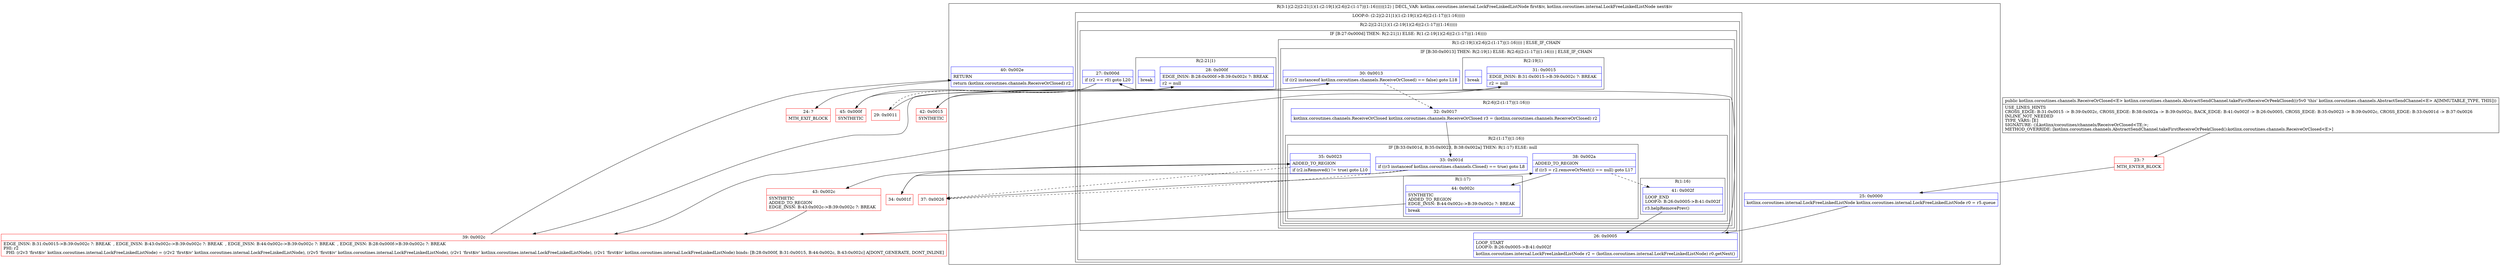 digraph "CFG forkotlinx.coroutines.channels.AbstractSendChannel.takeFirstReceiveOrPeekClosed()Lkotlinx\/coroutines\/channels\/ReceiveOrClosed;" {
subgraph cluster_Region_1658510332 {
label = "R(3:1|(2:2|(2:21|1)(1:(2:19|1)(2:6|(2:(1:17)|(1:16)))))|12) | DECL_VAR: kotlinx.coroutines.internal.LockFreeLinkedListNode first$iv, kotlinx.coroutines.internal.LockFreeLinkedListNode next$iv\l";
node [shape=record,color=blue];
Node_25 [shape=record,label="{25\:\ 0x0000|kotlinx.coroutines.internal.LockFreeLinkedListNode kotlinx.coroutines.internal.LockFreeLinkedListNode r0 = r5.queue\l}"];
subgraph cluster_LoopRegion_792331193 {
label = "LOOP:0: (2:2|(2:21|1)(1:(2:19|1)(2:6|(2:(1:17)|(1:16)))))";
node [shape=record,color=blue];
subgraph cluster_Region_1815803743 {
label = "R(2:2|(2:21|1)(1:(2:19|1)(2:6|(2:(1:17)|(1:16)))))";
node [shape=record,color=blue];
Node_26 [shape=record,label="{26\:\ 0x0005|LOOP_START\lLOOP:0: B:26:0x0005\-\>B:41:0x002f\l|kotlinx.coroutines.internal.LockFreeLinkedListNode r2 = (kotlinx.coroutines.internal.LockFreeLinkedListNode) r0.getNext()\l}"];
subgraph cluster_IfRegion_1306217800 {
label = "IF [B:27:0x000d] THEN: R(2:21|1) ELSE: R(1:(2:19|1)(2:6|(2:(1:17)|(1:16))))";
node [shape=record,color=blue];
Node_27 [shape=record,label="{27\:\ 0x000d|if (r2 == r0) goto L20\l}"];
subgraph cluster_Region_1362523219 {
label = "R(2:21|1)";
node [shape=record,color=blue];
Node_28 [shape=record,label="{28\:\ 0x000f|EDGE_INSN: B:28:0x000f\-\>B:39:0x002c ?: BREAK  \l|r2 = null\l}"];
Node_InsnContainer_1388207242 [shape=record,label="{|break\l}"];
}
subgraph cluster_Region_1562488548 {
label = "R(1:(2:19|1)(2:6|(2:(1:17)|(1:16)))) | ELSE_IF_CHAIN\l";
node [shape=record,color=blue];
subgraph cluster_IfRegion_1589433170 {
label = "IF [B:30:0x0013] THEN: R(2:19|1) ELSE: R(2:6|(2:(1:17)|(1:16))) | ELSE_IF_CHAIN\l";
node [shape=record,color=blue];
Node_30 [shape=record,label="{30\:\ 0x0013|if ((r2 instanceof kotlinx.coroutines.channels.ReceiveOrClosed) == false) goto L18\l}"];
subgraph cluster_Region_1703362738 {
label = "R(2:19|1)";
node [shape=record,color=blue];
Node_31 [shape=record,label="{31\:\ 0x0015|EDGE_INSN: B:31:0x0015\-\>B:39:0x002c ?: BREAK  \l|r2 = null\l}"];
Node_InsnContainer_1562941249 [shape=record,label="{|break\l}"];
}
subgraph cluster_Region_1234855104 {
label = "R(2:6|(2:(1:17)|(1:16)))";
node [shape=record,color=blue];
Node_32 [shape=record,label="{32\:\ 0x0017|kotlinx.coroutines.channels.ReceiveOrClosed kotlinx.coroutines.channels.ReceiveOrClosed r3 = (kotlinx.coroutines.channels.ReceiveOrClosed) r2\l}"];
subgraph cluster_Region_586182806 {
label = "R(2:(1:17)|(1:16))";
node [shape=record,color=blue];
subgraph cluster_IfRegion_736888140 {
label = "IF [B:33:0x001d, B:35:0x0023, B:38:0x002a] THEN: R(1:17) ELSE: null";
node [shape=record,color=blue];
Node_33 [shape=record,label="{33\:\ 0x001d|if ((r3 instanceof kotlinx.coroutines.channels.Closed) == true) goto L8\l}"];
Node_35 [shape=record,label="{35\:\ 0x0023|ADDED_TO_REGION\l|if (r2.isRemoved() != true) goto L10\l}"];
Node_38 [shape=record,label="{38\:\ 0x002a|ADDED_TO_REGION\l|if ((r3 = r2.removeOrNext()) == null) goto L17\l}"];
subgraph cluster_Region_34222670 {
label = "R(1:17)";
node [shape=record,color=blue];
Node_44 [shape=record,label="{44\:\ 0x002c|SYNTHETIC\lADDED_TO_REGION\lEDGE_INSN: B:44:0x002c\-\>B:39:0x002c ?: BREAK  \l|break\l}"];
}
}
subgraph cluster_Region_1384966757 {
label = "R(1:16)";
node [shape=record,color=blue];
Node_41 [shape=record,label="{41\:\ 0x002f|LOOP_END\lLOOP:0: B:26:0x0005\-\>B:41:0x002f\l|r3.helpRemovePrev()\l}"];
}
}
}
}
}
}
}
}
Node_40 [shape=record,label="{40\:\ 0x002e|RETURN\l|return (kotlinx.coroutines.channels.ReceiveOrClosed) r2\l}"];
}
Node_23 [shape=record,color=red,label="{23\:\ ?|MTH_ENTER_BLOCK\l}"];
Node_29 [shape=record,color=red,label="{29\:\ 0x0011}"];
Node_34 [shape=record,color=red,label="{34\:\ 0x001f}"];
Node_43 [shape=record,color=red,label="{43\:\ 0x002c|SYNTHETIC\lADDED_TO_REGION\lEDGE_INSN: B:43:0x002c\-\>B:39:0x002c ?: BREAK  \l}"];
Node_39 [shape=record,color=red,label="{39\:\ 0x002c|EDGE_INSN: B:31:0x0015\-\>B:39:0x002c ?: BREAK  , EDGE_INSN: B:43:0x002c\-\>B:39:0x002c ?: BREAK  , EDGE_INSN: B:44:0x002c\-\>B:39:0x002c ?: BREAK  , EDGE_INSN: B:28:0x000f\-\>B:39:0x002c ?: BREAK  \lPHI: r2 \l  PHI: (r2v3 'first$iv' kotlinx.coroutines.internal.LockFreeLinkedListNode) = (r2v2 'first$iv' kotlinx.coroutines.internal.LockFreeLinkedListNode), (r2v5 'first$iv' kotlinx.coroutines.internal.LockFreeLinkedListNode), (r2v1 'first$iv' kotlinx.coroutines.internal.LockFreeLinkedListNode), (r2v1 'first$iv' kotlinx.coroutines.internal.LockFreeLinkedListNode) binds: [B:28:0x000f, B:31:0x0015, B:44:0x002c, B:43:0x002c] A[DONT_GENERATE, DONT_INLINE]\l}"];
Node_24 [shape=record,color=red,label="{24\:\ ?|MTH_EXIT_BLOCK\l}"];
Node_37 [shape=record,color=red,label="{37\:\ 0x0026}"];
Node_42 [shape=record,color=red,label="{42\:\ 0x0015|SYNTHETIC\l}"];
Node_45 [shape=record,color=red,label="{45\:\ 0x000f|SYNTHETIC\l}"];
MethodNode[shape=record,label="{public kotlinx.coroutines.channels.ReceiveOrClosed\<E\> kotlinx.coroutines.channels.AbstractSendChannel.takeFirstReceiveOrPeekClosed((r5v0 'this' kotlinx.coroutines.channels.AbstractSendChannel\<E\> A[IMMUTABLE_TYPE, THIS]))  | USE_LINES_HINTS\lCROSS_EDGE: B:31:0x0015 \-\> B:39:0x002c, CROSS_EDGE: B:38:0x002a \-\> B:39:0x002c, BACK_EDGE: B:41:0x002f \-\> B:26:0x0005, CROSS_EDGE: B:35:0x0023 \-\> B:39:0x002c, CROSS_EDGE: B:33:0x001d \-\> B:37:0x0026\lINLINE_NOT_NEEDED\lTYPE_VARS: [E]\lSIGNATURE: ()Lkotlinx\/coroutines\/channels\/ReceiveOrClosed\<TE;\>;\lMETHOD_OVERRIDE: [kotlinx.coroutines.channels.AbstractSendChannel.takeFirstReceiveOrPeekClosed():kotlinx.coroutines.channels.ReceiveOrClosed\<E\>]\l}"];
MethodNode -> Node_23;Node_25 -> Node_26;
Node_26 -> Node_27;
Node_27 -> Node_29[style=dashed];
Node_27 -> Node_45;
Node_28 -> Node_39;
Node_30 -> Node_32[style=dashed];
Node_30 -> Node_42;
Node_31 -> Node_39;
Node_32 -> Node_33;
Node_33 -> Node_34;
Node_33 -> Node_37[style=dashed];
Node_35 -> Node_37[style=dashed];
Node_35 -> Node_43;
Node_38 -> Node_41[style=dashed];
Node_38 -> Node_44;
Node_44 -> Node_39;
Node_41 -> Node_26;
Node_40 -> Node_24;
Node_23 -> Node_25;
Node_29 -> Node_30;
Node_34 -> Node_35;
Node_43 -> Node_39;
Node_39 -> Node_40;
Node_37 -> Node_38;
Node_42 -> Node_31;
Node_45 -> Node_28;
}

